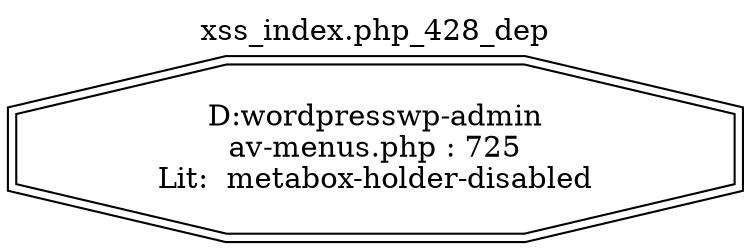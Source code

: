 digraph cfg {
  label="xss_index.php_428_dep";
  labelloc=t;
  n1 [shape=doubleoctagon, label="D:\wordpress\wp-admin\nav-menus.php : 725\nLit:  metabox-holder-disabled\n"];
}
